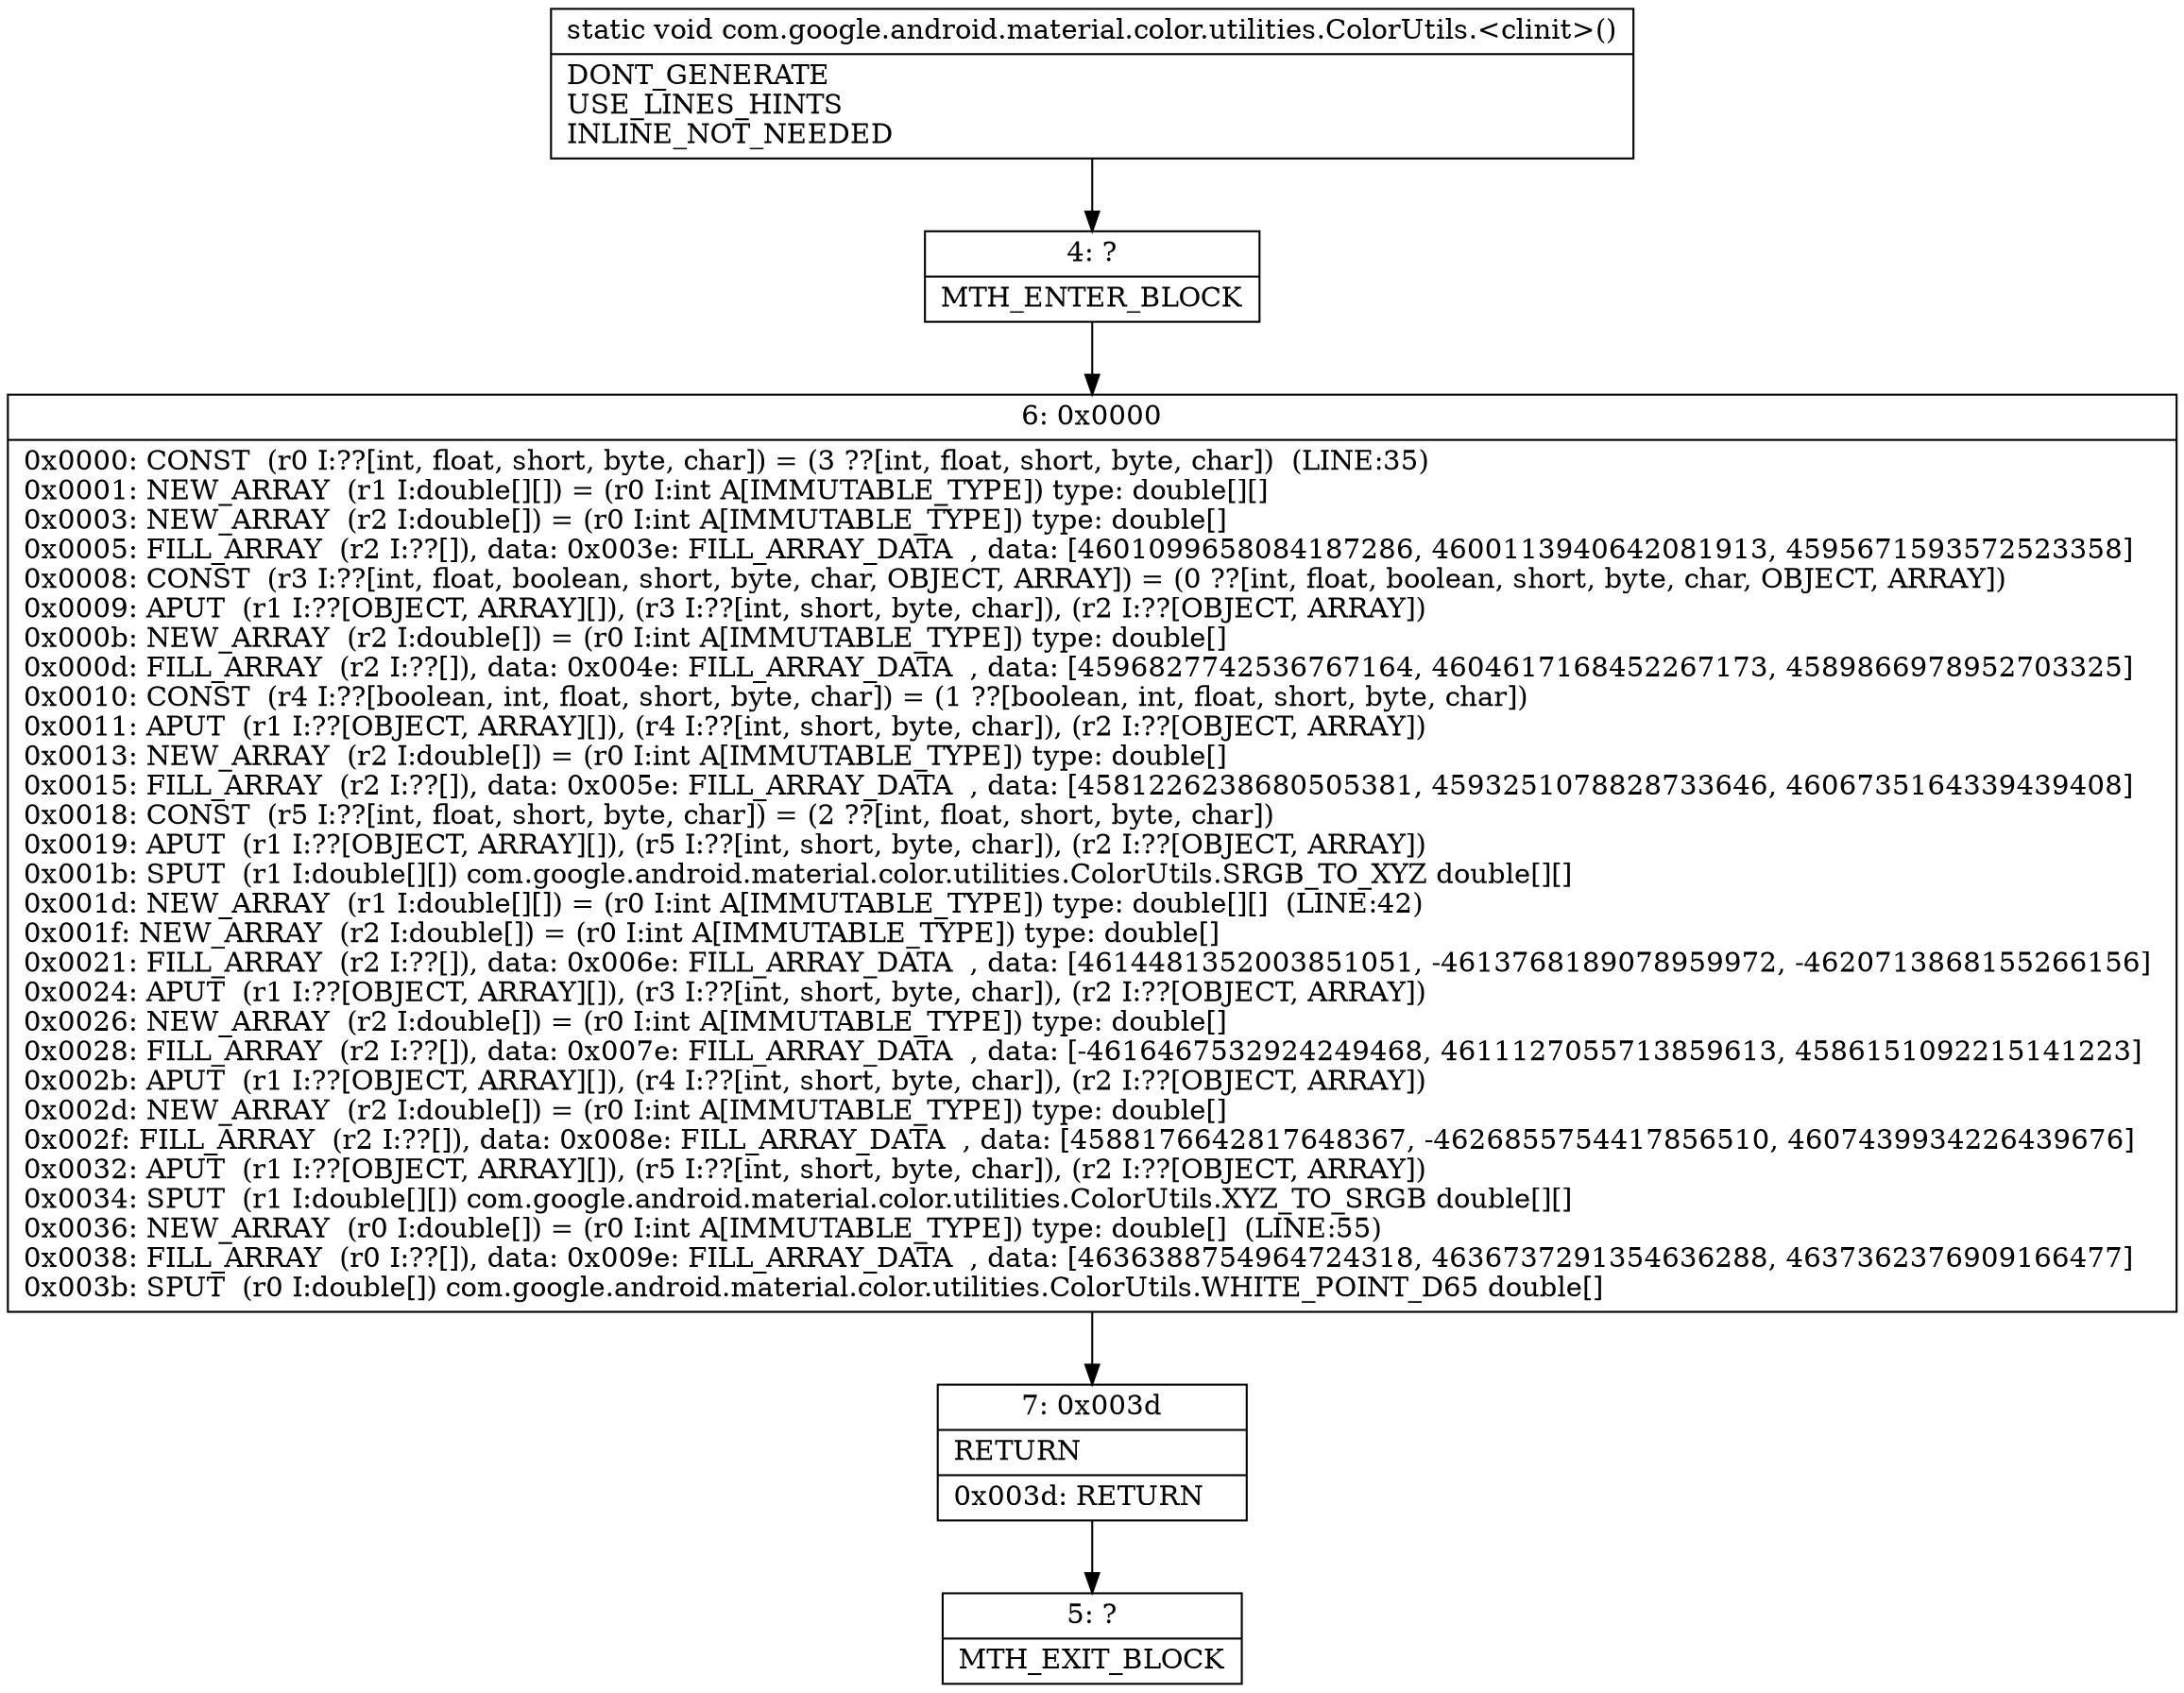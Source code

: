 digraph "CFG forcom.google.android.material.color.utilities.ColorUtils.\<clinit\>()V" {
Node_4 [shape=record,label="{4\:\ ?|MTH_ENTER_BLOCK\l}"];
Node_6 [shape=record,label="{6\:\ 0x0000|0x0000: CONST  (r0 I:??[int, float, short, byte, char]) = (3 ??[int, float, short, byte, char])  (LINE:35)\l0x0001: NEW_ARRAY  (r1 I:double[][]) = (r0 I:int A[IMMUTABLE_TYPE]) type: double[][] \l0x0003: NEW_ARRAY  (r2 I:double[]) = (r0 I:int A[IMMUTABLE_TYPE]) type: double[] \l0x0005: FILL_ARRAY  (r2 I:??[]), data: 0x003e: FILL_ARRAY_DATA  , data: [4601099658084187286, 4600113940642081913, 4595671593572523358] \l0x0008: CONST  (r3 I:??[int, float, boolean, short, byte, char, OBJECT, ARRAY]) = (0 ??[int, float, boolean, short, byte, char, OBJECT, ARRAY]) \l0x0009: APUT  (r1 I:??[OBJECT, ARRAY][]), (r3 I:??[int, short, byte, char]), (r2 I:??[OBJECT, ARRAY]) \l0x000b: NEW_ARRAY  (r2 I:double[]) = (r0 I:int A[IMMUTABLE_TYPE]) type: double[] \l0x000d: FILL_ARRAY  (r2 I:??[]), data: 0x004e: FILL_ARRAY_DATA  , data: [4596827742536767164, 4604617168452267173, 4589866978952703325] \l0x0010: CONST  (r4 I:??[boolean, int, float, short, byte, char]) = (1 ??[boolean, int, float, short, byte, char]) \l0x0011: APUT  (r1 I:??[OBJECT, ARRAY][]), (r4 I:??[int, short, byte, char]), (r2 I:??[OBJECT, ARRAY]) \l0x0013: NEW_ARRAY  (r2 I:double[]) = (r0 I:int A[IMMUTABLE_TYPE]) type: double[] \l0x0015: FILL_ARRAY  (r2 I:??[]), data: 0x005e: FILL_ARRAY_DATA  , data: [4581226238680505381, 4593251078828733646, 4606735164339439408] \l0x0018: CONST  (r5 I:??[int, float, short, byte, char]) = (2 ??[int, float, short, byte, char]) \l0x0019: APUT  (r1 I:??[OBJECT, ARRAY][]), (r5 I:??[int, short, byte, char]), (r2 I:??[OBJECT, ARRAY]) \l0x001b: SPUT  (r1 I:double[][]) com.google.android.material.color.utilities.ColorUtils.SRGB_TO_XYZ double[][] \l0x001d: NEW_ARRAY  (r1 I:double[][]) = (r0 I:int A[IMMUTABLE_TYPE]) type: double[][]  (LINE:42)\l0x001f: NEW_ARRAY  (r2 I:double[]) = (r0 I:int A[IMMUTABLE_TYPE]) type: double[] \l0x0021: FILL_ARRAY  (r2 I:??[]), data: 0x006e: FILL_ARRAY_DATA  , data: [4614481352003851051, \-4613768189078959972, \-4620713868155266156] \l0x0024: APUT  (r1 I:??[OBJECT, ARRAY][]), (r3 I:??[int, short, byte, char]), (r2 I:??[OBJECT, ARRAY]) \l0x0026: NEW_ARRAY  (r2 I:double[]) = (r0 I:int A[IMMUTABLE_TYPE]) type: double[] \l0x0028: FILL_ARRAY  (r2 I:??[]), data: 0x007e: FILL_ARRAY_DATA  , data: [\-4616467532924249468, 4611127055713859613, 4586151092215141223] \l0x002b: APUT  (r1 I:??[OBJECT, ARRAY][]), (r4 I:??[int, short, byte, char]), (r2 I:??[OBJECT, ARRAY]) \l0x002d: NEW_ARRAY  (r2 I:double[]) = (r0 I:int A[IMMUTABLE_TYPE]) type: double[] \l0x002f: FILL_ARRAY  (r2 I:??[]), data: 0x008e: FILL_ARRAY_DATA  , data: [4588176642817648367, \-4626855754417856510, 4607439934226439676] \l0x0032: APUT  (r1 I:??[OBJECT, ARRAY][]), (r5 I:??[int, short, byte, char]), (r2 I:??[OBJECT, ARRAY]) \l0x0034: SPUT  (r1 I:double[][]) com.google.android.material.color.utilities.ColorUtils.XYZ_TO_SRGB double[][] \l0x0036: NEW_ARRAY  (r0 I:double[]) = (r0 I:int A[IMMUTABLE_TYPE]) type: double[]  (LINE:55)\l0x0038: FILL_ARRAY  (r0 I:??[]), data: 0x009e: FILL_ARRAY_DATA  , data: [4636388754964724318, 4636737291354636288, 4637362376909166477] \l0x003b: SPUT  (r0 I:double[]) com.google.android.material.color.utilities.ColorUtils.WHITE_POINT_D65 double[] \l}"];
Node_7 [shape=record,label="{7\:\ 0x003d|RETURN\l|0x003d: RETURN   \l}"];
Node_5 [shape=record,label="{5\:\ ?|MTH_EXIT_BLOCK\l}"];
MethodNode[shape=record,label="{static void com.google.android.material.color.utilities.ColorUtils.\<clinit\>()  | DONT_GENERATE\lUSE_LINES_HINTS\lINLINE_NOT_NEEDED\l}"];
MethodNode -> Node_4;Node_4 -> Node_6;
Node_6 -> Node_7;
Node_7 -> Node_5;
}

